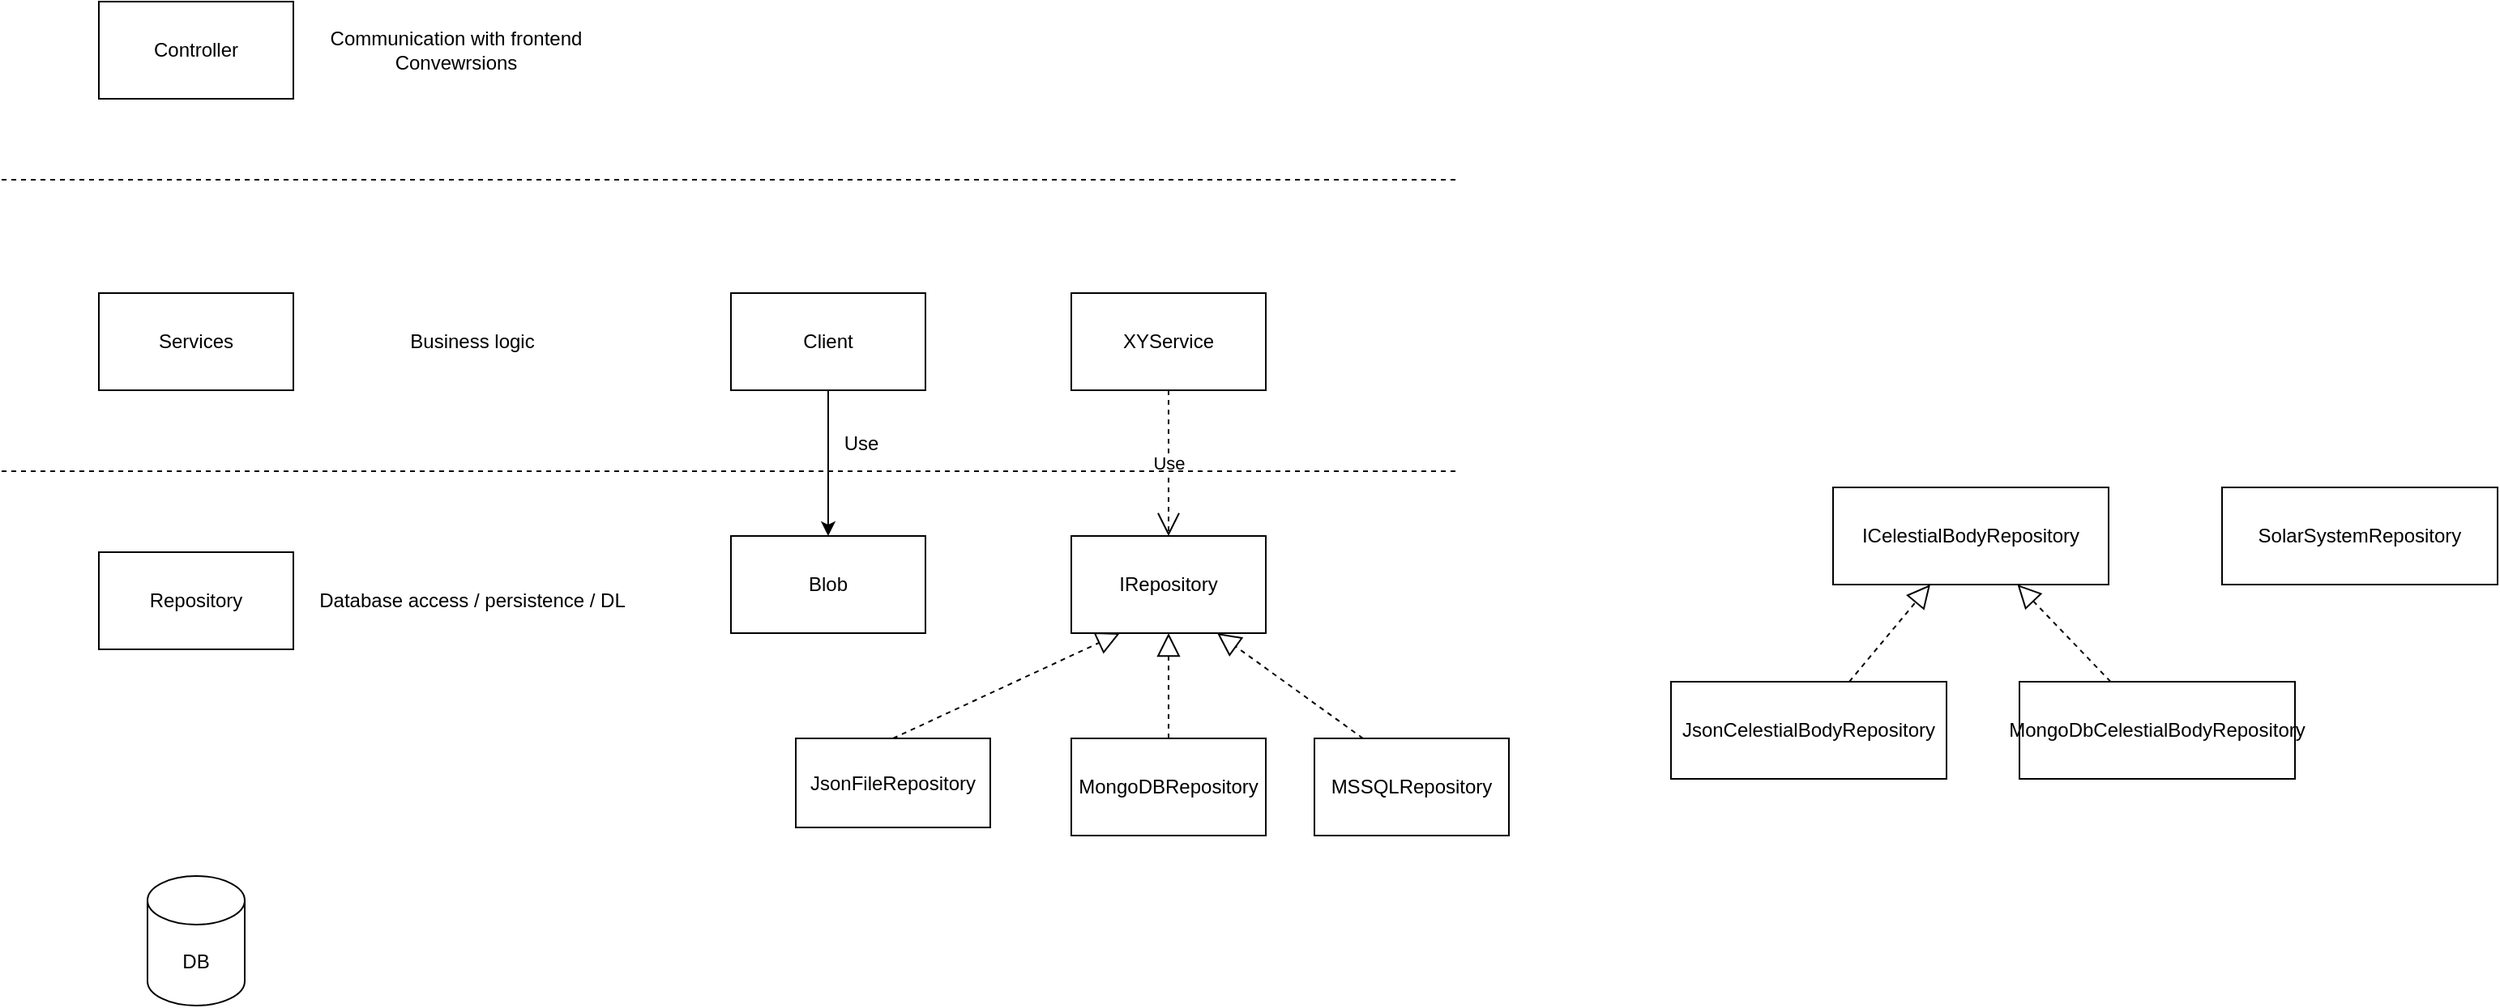 <mxfile version="24.2.5" type="device">
  <diagram name="Page-1" id="ZXxT5UkvVYkemlFJu8CW">
    <mxGraphModel dx="1050" dy="661" grid="1" gridSize="10" guides="1" tooltips="1" connect="1" arrows="1" fold="1" page="1" pageScale="1" pageWidth="850" pageHeight="1100" math="0" shadow="0">
      <root>
        <mxCell id="0" />
        <mxCell id="1" parent="0" />
        <mxCell id="MeEaM7bQmapnarOBWhCF-1" value="Controller" style="rounded=0;whiteSpace=wrap;html=1;" vertex="1" parent="1">
          <mxGeometry x="90" y="50" width="120" height="60" as="geometry" />
        </mxCell>
        <mxCell id="MeEaM7bQmapnarOBWhCF-2" value="Communication with frontend&lt;div&gt;Convewrsions&lt;/div&gt;" style="text;html=1;align=center;verticalAlign=middle;resizable=0;points=[];autosize=1;strokeColor=none;fillColor=none;" vertex="1" parent="1">
          <mxGeometry x="220" y="60" width="180" height="40" as="geometry" />
        </mxCell>
        <mxCell id="MeEaM7bQmapnarOBWhCF-3" value="Services" style="rounded=0;whiteSpace=wrap;html=1;" vertex="1" parent="1">
          <mxGeometry x="90" y="230" width="120" height="60" as="geometry" />
        </mxCell>
        <mxCell id="MeEaM7bQmapnarOBWhCF-4" value="Business logic" style="text;html=1;align=center;verticalAlign=middle;resizable=0;points=[];autosize=1;strokeColor=none;fillColor=none;" vertex="1" parent="1">
          <mxGeometry x="270" y="245" width="100" height="30" as="geometry" />
        </mxCell>
        <mxCell id="MeEaM7bQmapnarOBWhCF-5" value="Repository" style="rounded=0;whiteSpace=wrap;html=1;" vertex="1" parent="1">
          <mxGeometry x="90" y="390" width="120" height="60" as="geometry" />
        </mxCell>
        <mxCell id="MeEaM7bQmapnarOBWhCF-6" value="Database access / persistence / DL" style="text;html=1;align=center;verticalAlign=middle;resizable=0;points=[];autosize=1;strokeColor=none;fillColor=none;" vertex="1" parent="1">
          <mxGeometry x="215" y="405" width="210" height="30" as="geometry" />
        </mxCell>
        <mxCell id="MeEaM7bQmapnarOBWhCF-7" value="DB" style="shape=cylinder3;whiteSpace=wrap;html=1;boundedLbl=1;backgroundOutline=1;size=15;" vertex="1" parent="1">
          <mxGeometry x="120" y="590" width="60" height="80" as="geometry" />
        </mxCell>
        <mxCell id="MeEaM7bQmapnarOBWhCF-8" value="JsonFileRepository" style="rounded=0;whiteSpace=wrap;html=1;" vertex="1" parent="1">
          <mxGeometry x="520" y="505" width="120" height="55" as="geometry" />
        </mxCell>
        <mxCell id="MeEaM7bQmapnarOBWhCF-9" value="MongoDBRepository" style="rounded=0;whiteSpace=wrap;html=1;" vertex="1" parent="1">
          <mxGeometry x="690" y="505" width="120" height="60" as="geometry" />
        </mxCell>
        <mxCell id="MeEaM7bQmapnarOBWhCF-10" value="IRepository" style="rounded=0;whiteSpace=wrap;html=1;" vertex="1" parent="1">
          <mxGeometry x="690" y="380" width="120" height="60" as="geometry" />
        </mxCell>
        <mxCell id="MeEaM7bQmapnarOBWhCF-11" value="" style="endArrow=block;dashed=1;endFill=0;endSize=12;html=1;rounded=0;" edge="1" parent="1" source="MeEaM7bQmapnarOBWhCF-9" target="MeEaM7bQmapnarOBWhCF-10">
          <mxGeometry width="160" relative="1" as="geometry">
            <mxPoint x="340" y="340" as="sourcePoint" />
            <mxPoint x="500" y="340" as="targetPoint" />
          </mxGeometry>
        </mxCell>
        <mxCell id="MeEaM7bQmapnarOBWhCF-12" value="" style="endArrow=block;dashed=1;endFill=0;endSize=12;html=1;rounded=0;exitX=0.5;exitY=0;exitDx=0;exitDy=0;entryX=0.25;entryY=1;entryDx=0;entryDy=0;" edge="1" parent="1" source="MeEaM7bQmapnarOBWhCF-8" target="MeEaM7bQmapnarOBWhCF-10">
          <mxGeometry width="160" relative="1" as="geometry">
            <mxPoint x="350" y="350" as="sourcePoint" />
            <mxPoint x="510" y="350" as="targetPoint" />
          </mxGeometry>
        </mxCell>
        <mxCell id="MeEaM7bQmapnarOBWhCF-13" value="XYService" style="rounded=0;whiteSpace=wrap;html=1;" vertex="1" parent="1">
          <mxGeometry x="690" y="230" width="120" height="60" as="geometry" />
        </mxCell>
        <mxCell id="MeEaM7bQmapnarOBWhCF-14" value="Use" style="endArrow=open;endSize=12;dashed=1;html=1;rounded=0;" edge="1" parent="1" source="MeEaM7bQmapnarOBWhCF-13" target="MeEaM7bQmapnarOBWhCF-10">
          <mxGeometry width="160" relative="1" as="geometry">
            <mxPoint x="340" y="340" as="sourcePoint" />
            <mxPoint x="500" y="340" as="targetPoint" />
          </mxGeometry>
        </mxCell>
        <mxCell id="MeEaM7bQmapnarOBWhCF-15" value="" style="endArrow=none;dashed=1;html=1;rounded=0;" edge="1" parent="1">
          <mxGeometry width="50" height="50" relative="1" as="geometry">
            <mxPoint x="30" y="160" as="sourcePoint" />
            <mxPoint x="930" y="160" as="targetPoint" />
          </mxGeometry>
        </mxCell>
        <mxCell id="MeEaM7bQmapnarOBWhCF-16" value="" style="endArrow=none;dashed=1;html=1;rounded=0;" edge="1" parent="1">
          <mxGeometry width="50" height="50" relative="1" as="geometry">
            <mxPoint x="30" y="340" as="sourcePoint" />
            <mxPoint x="930" y="340" as="targetPoint" />
          </mxGeometry>
        </mxCell>
        <mxCell id="MeEaM7bQmapnarOBWhCF-17" value="MSSQLRepository" style="rounded=0;whiteSpace=wrap;html=1;" vertex="1" parent="1">
          <mxGeometry x="840" y="505" width="120" height="60" as="geometry" />
        </mxCell>
        <mxCell id="MeEaM7bQmapnarOBWhCF-18" value="" style="endArrow=block;dashed=1;endFill=0;endSize=12;html=1;rounded=0;entryX=0.75;entryY=1;entryDx=0;entryDy=0;exitX=0.25;exitY=0;exitDx=0;exitDy=0;" edge="1" parent="1" source="MeEaM7bQmapnarOBWhCF-17" target="MeEaM7bQmapnarOBWhCF-10">
          <mxGeometry width="160" relative="1" as="geometry">
            <mxPoint x="760" y="515" as="sourcePoint" />
            <mxPoint x="760" y="450" as="targetPoint" />
          </mxGeometry>
        </mxCell>
        <mxCell id="MeEaM7bQmapnarOBWhCF-19" value="Blob" style="rounded=0;whiteSpace=wrap;html=1;" vertex="1" parent="1">
          <mxGeometry x="480" y="380" width="120" height="60" as="geometry" />
        </mxCell>
        <mxCell id="MeEaM7bQmapnarOBWhCF-21" style="edgeStyle=orthogonalEdgeStyle;rounded=0;orthogonalLoop=1;jettySize=auto;html=1;exitX=0.5;exitY=1;exitDx=0;exitDy=0;" edge="1" parent="1" source="MeEaM7bQmapnarOBWhCF-20" target="MeEaM7bQmapnarOBWhCF-19">
          <mxGeometry relative="1" as="geometry" />
        </mxCell>
        <mxCell id="MeEaM7bQmapnarOBWhCF-20" value="Client" style="rounded=0;whiteSpace=wrap;html=1;" vertex="1" parent="1">
          <mxGeometry x="480" y="230" width="120" height="60" as="geometry" />
        </mxCell>
        <mxCell id="MeEaM7bQmapnarOBWhCF-22" value="Use" style="text;html=1;align=center;verticalAlign=middle;resizable=0;points=[];autosize=1;strokeColor=none;fillColor=none;" vertex="1" parent="1">
          <mxGeometry x="540" y="308" width="40" height="30" as="geometry" />
        </mxCell>
        <mxCell id="MeEaM7bQmapnarOBWhCF-25" value="ICelestialBodyRepository" style="rounded=0;whiteSpace=wrap;html=1;" vertex="1" parent="1">
          <mxGeometry x="1160" y="350" width="170" height="60" as="geometry" />
        </mxCell>
        <mxCell id="MeEaM7bQmapnarOBWhCF-26" value="SolarSystemRepository" style="rounded=0;whiteSpace=wrap;html=1;" vertex="1" parent="1">
          <mxGeometry x="1400" y="350" width="170" height="60" as="geometry" />
        </mxCell>
        <mxCell id="MeEaM7bQmapnarOBWhCF-27" value="JsonCelestialBodyRepository" style="rounded=0;whiteSpace=wrap;html=1;" vertex="1" parent="1">
          <mxGeometry x="1060" y="470" width="170" height="60" as="geometry" />
        </mxCell>
        <mxCell id="MeEaM7bQmapnarOBWhCF-28" value="MongoDbCelestialBodyRepository" style="rounded=0;whiteSpace=wrap;html=1;" vertex="1" parent="1">
          <mxGeometry x="1275" y="470" width="170" height="60" as="geometry" />
        </mxCell>
        <mxCell id="MeEaM7bQmapnarOBWhCF-29" value="" style="endArrow=block;dashed=1;endFill=0;endSize=12;html=1;rounded=0;" edge="1" parent="1" source="MeEaM7bQmapnarOBWhCF-28" target="MeEaM7bQmapnarOBWhCF-25">
          <mxGeometry width="160" relative="1" as="geometry">
            <mxPoint x="1430" y="470" as="sourcePoint" />
            <mxPoint x="1340" y="405" as="targetPoint" />
          </mxGeometry>
        </mxCell>
        <mxCell id="MeEaM7bQmapnarOBWhCF-31" value="" style="endArrow=block;dashed=1;endFill=0;endSize=12;html=1;rounded=0;" edge="1" parent="1" source="MeEaM7bQmapnarOBWhCF-27" target="MeEaM7bQmapnarOBWhCF-25">
          <mxGeometry width="160" relative="1" as="geometry">
            <mxPoint x="1110" y="430" as="sourcePoint" />
            <mxPoint x="1020" y="365" as="targetPoint" />
          </mxGeometry>
        </mxCell>
      </root>
    </mxGraphModel>
  </diagram>
</mxfile>
